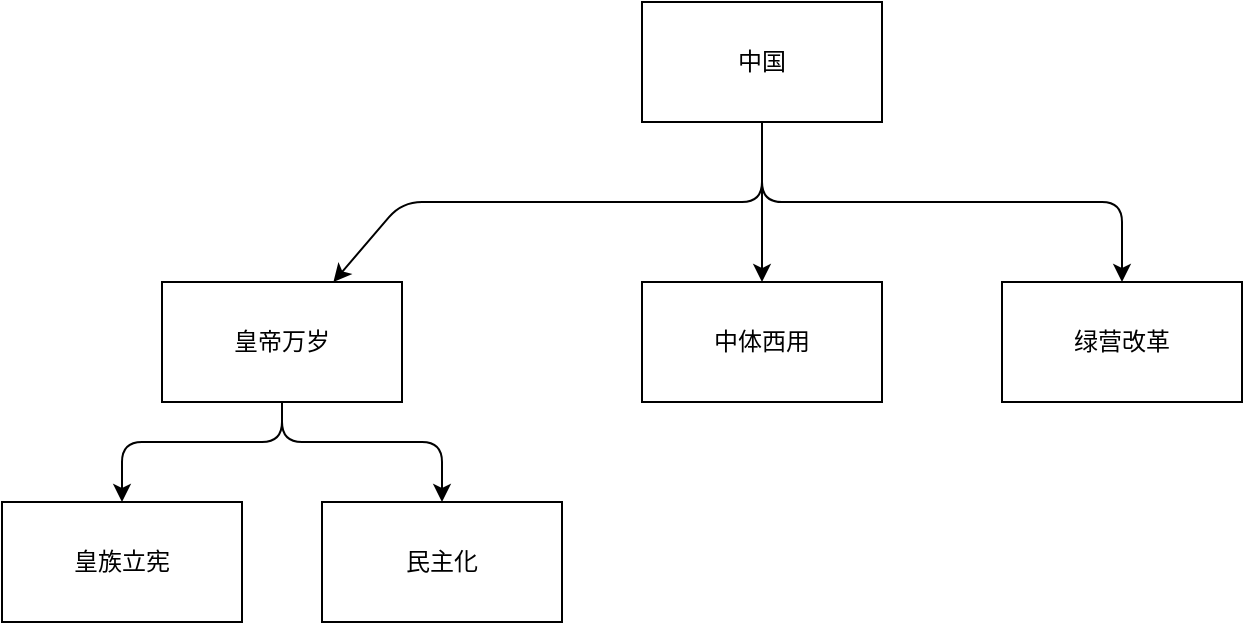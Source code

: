 <mxfile>
    <diagram id="YL8090y7CSMv1hHDRcKR" name="第 1 页">
        <mxGraphModel dx="1391" dy="444" grid="1" gridSize="10" guides="1" tooltips="1" connect="1" arrows="1" fold="1" page="1" pageScale="1" pageWidth="827" pageHeight="1169" math="0" shadow="0">
            <root>
                <mxCell id="0"/>
                <mxCell id="1" parent="0"/>
                <mxCell id="4" value="" style="edgeStyle=none;html=1;" parent="1" source="2" target="3" edge="1">
                    <mxGeometry relative="1" as="geometry">
                        <Array as="points">
                            <mxPoint x="280" y="240"/>
                            <mxPoint x="100" y="240"/>
                        </Array>
                    </mxGeometry>
                </mxCell>
                <mxCell id="6" value="" style="edgeStyle=none;html=1;" parent="1" source="2" target="5" edge="1">
                    <mxGeometry relative="1" as="geometry"/>
                </mxCell>
                <mxCell id="8" value="" style="edgeStyle=none;html=1;" parent="1" source="2" target="7" edge="1">
                    <mxGeometry relative="1" as="geometry">
                        <Array as="points">
                            <mxPoint x="280" y="240"/>
                            <mxPoint x="460" y="240"/>
                        </Array>
                    </mxGeometry>
                </mxCell>
                <mxCell id="2" value="中国" style="rounded=0;whiteSpace=wrap;html=1;" parent="1" vertex="1">
                    <mxGeometry x="220" y="140" width="120" height="60" as="geometry"/>
                </mxCell>
                <mxCell id="10" value="" style="edgeStyle=none;html=1;" parent="1" source="3" target="9" edge="1">
                    <mxGeometry relative="1" as="geometry">
                        <Array as="points">
                            <mxPoint x="40" y="360"/>
                            <mxPoint x="-40" y="360"/>
                        </Array>
                    </mxGeometry>
                </mxCell>
                <mxCell id="12" value="" style="edgeStyle=none;html=1;" parent="1" source="3" target="11" edge="1">
                    <mxGeometry relative="1" as="geometry">
                        <Array as="points">
                            <mxPoint x="40" y="360"/>
                            <mxPoint x="120" y="360"/>
                        </Array>
                    </mxGeometry>
                </mxCell>
                <mxCell id="3" value="皇帝万岁" style="rounded=0;whiteSpace=wrap;html=1;" parent="1" vertex="1">
                    <mxGeometry x="-20" y="280" width="120" height="60" as="geometry"/>
                </mxCell>
                <mxCell id="5" value="中体西用" style="whiteSpace=wrap;html=1;rounded=0;" parent="1" vertex="1">
                    <mxGeometry x="220" y="280" width="120" height="60" as="geometry"/>
                </mxCell>
                <mxCell id="7" value="绿营改革" style="whiteSpace=wrap;html=1;rounded=0;" parent="1" vertex="1">
                    <mxGeometry x="400" y="280" width="120" height="60" as="geometry"/>
                </mxCell>
                <mxCell id="9" value="皇族立宪" style="whiteSpace=wrap;html=1;rounded=0;" parent="1" vertex="1">
                    <mxGeometry x="-100" y="390" width="120" height="60" as="geometry"/>
                </mxCell>
                <mxCell id="11" value="民主化" style="whiteSpace=wrap;html=1;rounded=0;" parent="1" vertex="1">
                    <mxGeometry x="60" y="390" width="120" height="60" as="geometry"/>
                </mxCell>
            </root>
        </mxGraphModel>
    </diagram>
</mxfile>